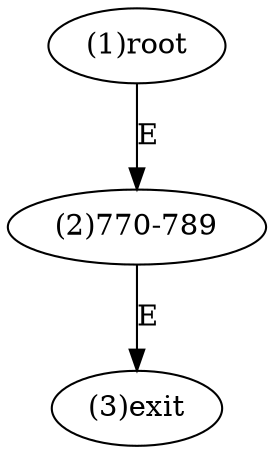 digraph "" { 
1[ label="(1)root"];
2[ label="(2)770-789"];
3[ label="(3)exit"];
1->2[ label="E"];
2->3[ label="E"];
}
